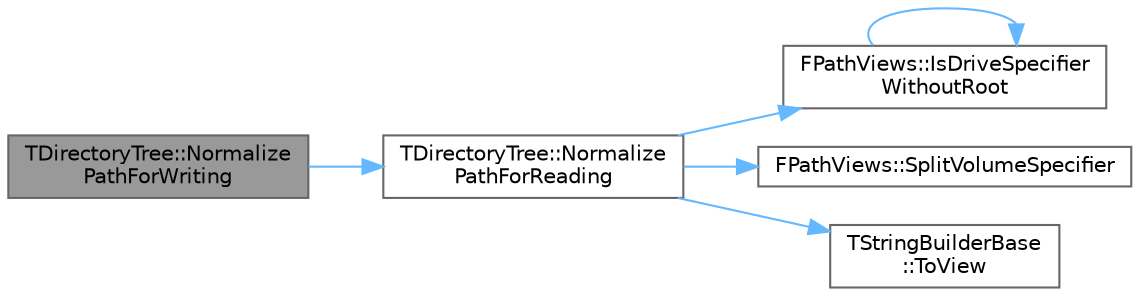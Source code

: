 digraph "TDirectoryTree::NormalizePathForWriting"
{
 // INTERACTIVE_SVG=YES
 // LATEX_PDF_SIZE
  bgcolor="transparent";
  edge [fontname=Helvetica,fontsize=10,labelfontname=Helvetica,labelfontsize=10];
  node [fontname=Helvetica,fontsize=10,shape=box,height=0.2,width=0.4];
  rankdir="LR";
  Node1 [id="Node000001",label="TDirectoryTree::Normalize\lPathForWriting",height=0.2,width=0.4,color="gray40", fillcolor="grey60", style="filled", fontcolor="black",tooltip=" "];
  Node1 -> Node2 [id="edge1_Node000001_Node000002",color="steelblue1",style="solid",tooltip=" "];
  Node2 [id="Node000002",label="TDirectoryTree::Normalize\lPathForReading",height=0.2,width=0.4,color="grey40", fillcolor="white", style="filled",URL="$df/df1/classTDirectoryTree.html#a1d7894704413ad36f5c248a3fbb807f7",tooltip=" "];
  Node2 -> Node3 [id="edge2_Node000002_Node000003",color="steelblue1",style="solid",tooltip=" "];
  Node3 [id="Node000003",label="FPathViews::IsDriveSpecifier\lWithoutRoot",height=0.2,width=0.4,color="grey40", fillcolor="white", style="filled",URL="$d2/dbc/classFPathViews.html#a42f7daaf444bccbd1052a36b6c588d11",tooltip="Report whether the given path is an invalid path because it has a drive specifier (':') without a fol..."];
  Node3 -> Node3 [id="edge3_Node000003_Node000003",color="steelblue1",style="solid",tooltip=" "];
  Node2 -> Node4 [id="edge4_Node000002_Node000004",color="steelblue1",style="solid",tooltip=" "];
  Node4 [id="Node000004",label="FPathViews::SplitVolumeSpecifier",height=0.2,width=0.4,color="grey40", fillcolor="white", style="filled",URL="$d2/dbc/classFPathViews.html#a0ed5e9d64f3ee6fc85890418a4e36b8e",tooltip="Split the path into a volume specifier and the rest of the path."];
  Node2 -> Node5 [id="edge5_Node000002_Node000005",color="steelblue1",style="solid",tooltip=" "];
  Node5 [id="Node000005",label="TStringBuilderBase\l::ToView",height=0.2,width=0.4,color="grey40", fillcolor="white", style="filled",URL="$d6/dbc/classTStringBuilderBase.html#a52fecc598618a8aee5177475d90003ac",tooltip="Returns a view of the string that is valid until the builder is mutated."];
}
